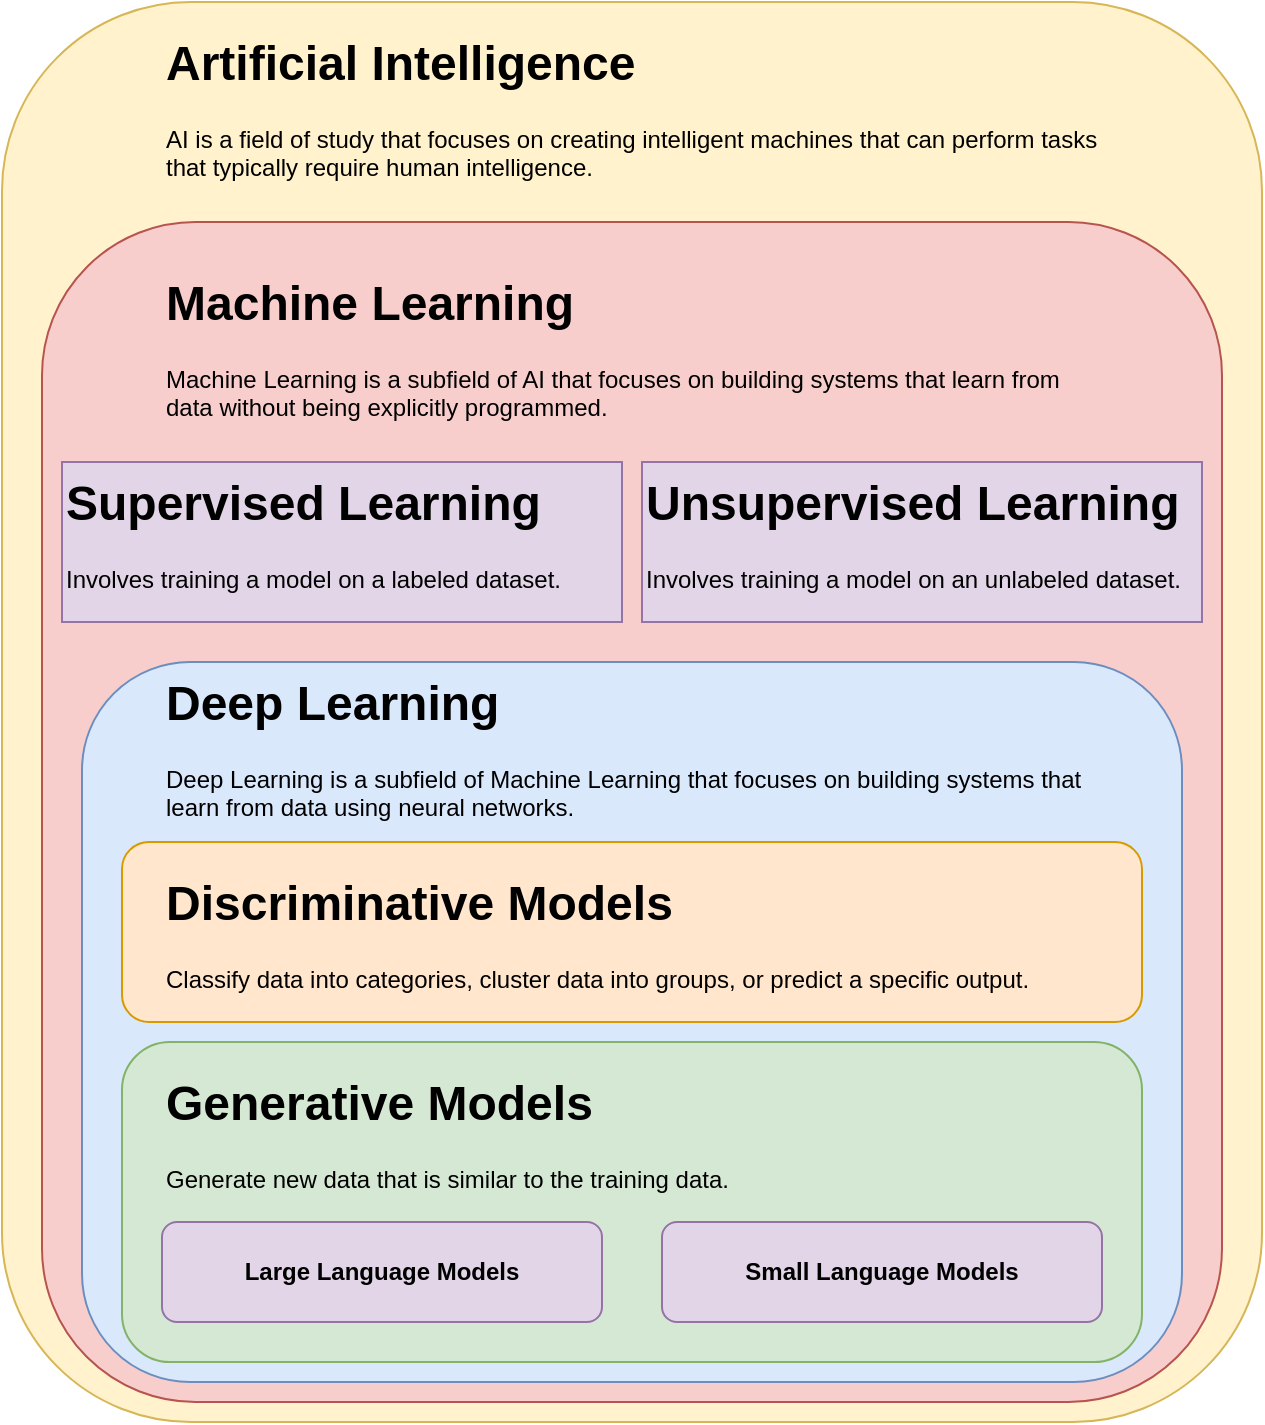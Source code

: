 <mxfile>
    <diagram id="7XQWfIRT13u8GzDnbmIR" name="Page-1">
        <mxGraphModel dx="1034" dy="787" grid="1" gridSize="10" guides="1" tooltips="1" connect="1" arrows="1" fold="1" page="1" pageScale="1" pageWidth="850" pageHeight="1100" math="0" shadow="0">
            <root>
                <mxCell id="0"/>
                <mxCell id="1" parent="0"/>
                <mxCell id="4" value="" style="rounded=1;whiteSpace=wrap;html=1;fillColor=#fff2cc;strokeColor=#d6b656;" vertex="1" parent="1">
                    <mxGeometry x="110" y="90" width="630" height="710" as="geometry"/>
                </mxCell>
                <mxCell id="5" value="&lt;h1 style=&quot;margin-top: 0px;&quot;&gt;Artificial Intelligence&lt;/h1&gt;&lt;p&gt;AI is a field of study that focuses on creating intelligent machines that can perform tasks that typically require human intelligence.&lt;/p&gt;" style="text;html=1;whiteSpace=wrap;overflow=hidden;rounded=0;" vertex="1" parent="1">
                    <mxGeometry x="190" y="100" width="490" height="90" as="geometry"/>
                </mxCell>
                <mxCell id="6" value="" style="rounded=1;whiteSpace=wrap;html=1;arcSize=13;fillColor=#f8cecc;strokeColor=#b85450;" vertex="1" parent="1">
                    <mxGeometry x="130" y="200" width="590" height="590" as="geometry"/>
                </mxCell>
                <mxCell id="7" value="" style="rounded=1;whiteSpace=wrap;html=1;arcSize=15;fillColor=#dae8fc;strokeColor=#6c8ebf;" vertex="1" parent="1">
                    <mxGeometry x="150" y="420" width="550" height="360" as="geometry"/>
                </mxCell>
                <mxCell id="8" value="" style="rounded=1;whiteSpace=wrap;html=1;fillColor=#d5e8d4;strokeColor=#82b366;" vertex="1" parent="1">
                    <mxGeometry x="170" y="610" width="510" height="160" as="geometry"/>
                </mxCell>
                <mxCell id="9" value="Large Language Models" style="rounded=1;whiteSpace=wrap;html=1;fontStyle=1;fillColor=#e1d5e7;strokeColor=#9673a6;" vertex="1" parent="1">
                    <mxGeometry x="190" y="700" width="220" height="50" as="geometry"/>
                </mxCell>
                <mxCell id="10" value="Small Language Models" style="rounded=1;whiteSpace=wrap;html=1;fontStyle=1;fillColor=#e1d5e7;strokeColor=#9673a6;" vertex="1" parent="1">
                    <mxGeometry x="440" y="700" width="220" height="50" as="geometry"/>
                </mxCell>
                <mxCell id="11" value="&lt;h1 style=&quot;margin-top: 0px;&quot;&gt;Generative Models&lt;/h1&gt;&lt;p&gt;Generate new data that is similar to the training data.&lt;/p&gt;" style="text;html=1;whiteSpace=wrap;overflow=hidden;rounded=0;" vertex="1" parent="1">
                    <mxGeometry x="190" y="620" width="410" height="70" as="geometry"/>
                </mxCell>
                <mxCell id="12" value="&lt;h1 style=&quot;margin-top: 0px;&quot;&gt;Machine Learning&lt;/h1&gt;&lt;p&gt;Machine Learning is a subfield of AI that focuses on building systems that learn from data without being explicitly programmed.&lt;/p&gt;" style="text;html=1;whiteSpace=wrap;overflow=hidden;rounded=0;" vertex="1" parent="1">
                    <mxGeometry x="190" y="220" width="460" height="80" as="geometry"/>
                </mxCell>
                <mxCell id="13" value="&lt;h1 style=&quot;margin-top: 0px;&quot;&gt;Deep Learning&lt;/h1&gt;&lt;p&gt;Deep Learning is a subfield of Machine Learning that focuses on building systems that learn from data using neural networks.&lt;/p&gt;" style="text;html=1;whiteSpace=wrap;overflow=hidden;rounded=0;" vertex="1" parent="1">
                    <mxGeometry x="190" y="420" width="480" height="80" as="geometry"/>
                </mxCell>
                <mxCell id="15" value="" style="rounded=1;whiteSpace=wrap;html=1;" vertex="1" parent="1">
                    <mxGeometry x="140" y="320" width="280" height="80" as="geometry"/>
                </mxCell>
                <mxCell id="16" value="&lt;h1 style=&quot;margin-top: 0px;&quot;&gt;Supervised Learning&lt;/h1&gt;&lt;p&gt;Involves training a model on a labeled dataset.&lt;/p&gt;" style="text;html=1;whiteSpace=wrap;overflow=hidden;rounded=0;fillColor=#e1d5e7;strokeColor=#9673a6;" vertex="1" parent="1">
                    <mxGeometry x="140" y="320" width="280" height="80" as="geometry"/>
                </mxCell>
                <mxCell id="18" value="" style="rounded=1;whiteSpace=wrap;html=1;" vertex="1" parent="1">
                    <mxGeometry x="430" y="320" width="280" height="80" as="geometry"/>
                </mxCell>
                <mxCell id="17" value="&lt;h1 style=&quot;margin-top: 0px;&quot;&gt;Unsupervised Learning&lt;/h1&gt;&lt;p&gt;Involves training a model on an unlabeled dataset.&lt;/p&gt;" style="text;html=1;whiteSpace=wrap;overflow=hidden;rounded=0;fillColor=#e1d5e7;strokeColor=#9673a6;" vertex="1" parent="1">
                    <mxGeometry x="430" y="320" width="280" height="80" as="geometry"/>
                </mxCell>
                <mxCell id="19" value="" style="rounded=1;whiteSpace=wrap;html=1;fillColor=#ffe6cc;strokeColor=#d79b00;" vertex="1" parent="1">
                    <mxGeometry x="170" y="510" width="510" height="90" as="geometry"/>
                </mxCell>
                <mxCell id="20" value="&lt;h1 style=&quot;margin-top: 0px;&quot;&gt;Discriminative Models&lt;/h1&gt;&lt;p&gt;Classify data into categories, cluster data into groups, or predict a specific output.&lt;/p&gt;" style="text;html=1;whiteSpace=wrap;overflow=hidden;rounded=0;" vertex="1" parent="1">
                    <mxGeometry x="190" y="520" width="460" height="70" as="geometry"/>
                </mxCell>
            </root>
        </mxGraphModel>
    </diagram>
</mxfile>